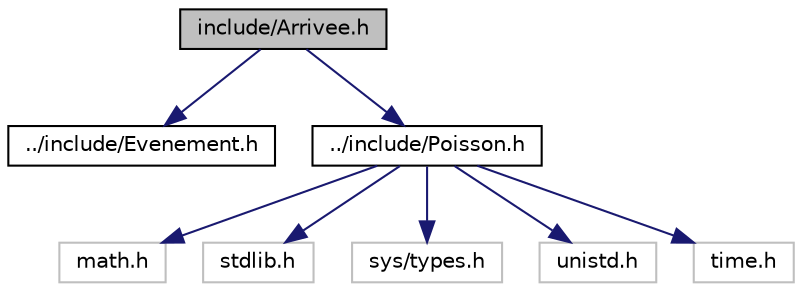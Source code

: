 digraph "include/Arrivee.h"
{
  edge [fontname="Helvetica",fontsize="10",labelfontname="Helvetica",labelfontsize="10"];
  node [fontname="Helvetica",fontsize="10",shape=record];
  Node0 [label="include/Arrivee.h",height=0.2,width=0.4,color="black", fillcolor="grey75", style="filled", fontcolor="black"];
  Node0 -> Node1 [color="midnightblue",fontsize="10",style="solid",fontname="Helvetica"];
  Node1 [label="../include/Evenement.h",height=0.2,width=0.4,color="black", fillcolor="white", style="filled",URL="$Evenement_8h.html",tooltip="Classe Evenement, Arrivee & Depart base class. "];
  Node0 -> Node2 [color="midnightblue",fontsize="10",style="solid",fontname="Helvetica"];
  Node2 [label="../include/Poisson.h",height=0.2,width=0.4,color="black", fillcolor="white", style="filled",URL="$Poisson_8h_source.html"];
  Node2 -> Node3 [color="midnightblue",fontsize="10",style="solid",fontname="Helvetica"];
  Node3 [label="math.h",height=0.2,width=0.4,color="grey75", fillcolor="white", style="filled"];
  Node2 -> Node4 [color="midnightblue",fontsize="10",style="solid",fontname="Helvetica"];
  Node4 [label="stdlib.h",height=0.2,width=0.4,color="grey75", fillcolor="white", style="filled"];
  Node2 -> Node5 [color="midnightblue",fontsize="10",style="solid",fontname="Helvetica"];
  Node5 [label="sys/types.h",height=0.2,width=0.4,color="grey75", fillcolor="white", style="filled"];
  Node2 -> Node6 [color="midnightblue",fontsize="10",style="solid",fontname="Helvetica"];
  Node6 [label="unistd.h",height=0.2,width=0.4,color="grey75", fillcolor="white", style="filled"];
  Node2 -> Node7 [color="midnightblue",fontsize="10",style="solid",fontname="Helvetica"];
  Node7 [label="time.h",height=0.2,width=0.4,color="grey75", fillcolor="white", style="filled"];
}

